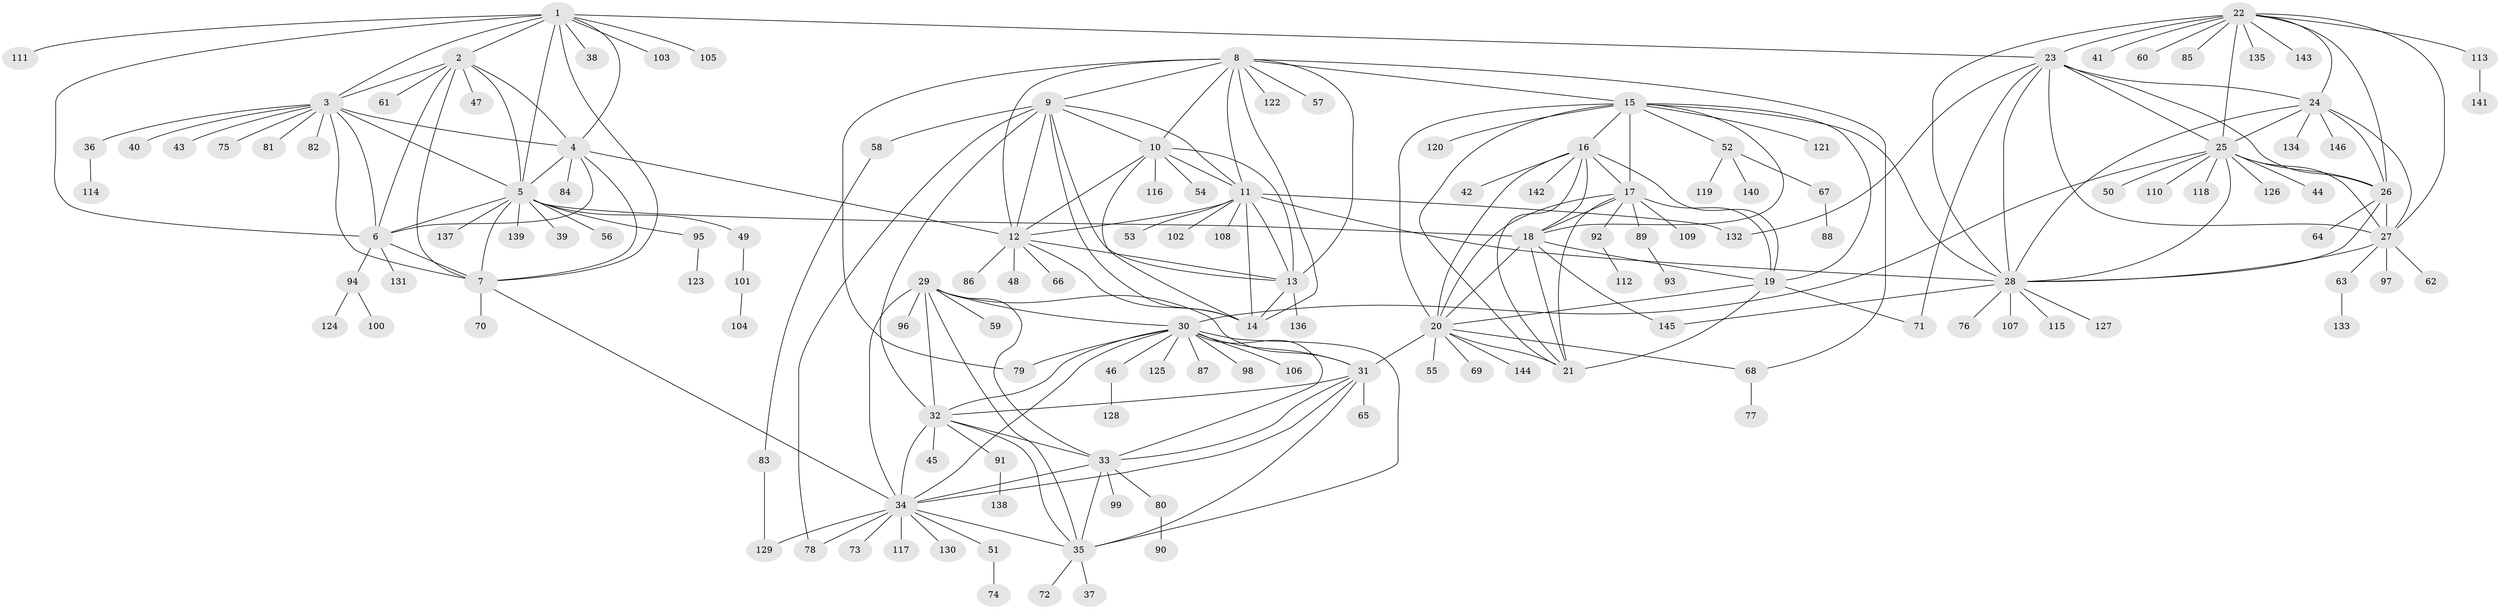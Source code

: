 // coarse degree distribution, {10: 0.038834951456310676, 5: 0.009708737864077669, 7: 0.07766990291262135, 6: 0.038834951456310676, 8: 0.05825242718446602, 9: 0.009708737864077669, 1: 0.6116504854368932, 11: 0.038834951456310676, 2: 0.0970873786407767, 3: 0.009708737864077669, 12: 0.009708737864077669}
// Generated by graph-tools (version 1.1) at 2025/37/03/04/25 23:37:48]
// undirected, 146 vertices, 233 edges
graph export_dot {
  node [color=gray90,style=filled];
  1;
  2;
  3;
  4;
  5;
  6;
  7;
  8;
  9;
  10;
  11;
  12;
  13;
  14;
  15;
  16;
  17;
  18;
  19;
  20;
  21;
  22;
  23;
  24;
  25;
  26;
  27;
  28;
  29;
  30;
  31;
  32;
  33;
  34;
  35;
  36;
  37;
  38;
  39;
  40;
  41;
  42;
  43;
  44;
  45;
  46;
  47;
  48;
  49;
  50;
  51;
  52;
  53;
  54;
  55;
  56;
  57;
  58;
  59;
  60;
  61;
  62;
  63;
  64;
  65;
  66;
  67;
  68;
  69;
  70;
  71;
  72;
  73;
  74;
  75;
  76;
  77;
  78;
  79;
  80;
  81;
  82;
  83;
  84;
  85;
  86;
  87;
  88;
  89;
  90;
  91;
  92;
  93;
  94;
  95;
  96;
  97;
  98;
  99;
  100;
  101;
  102;
  103;
  104;
  105;
  106;
  107;
  108;
  109;
  110;
  111;
  112;
  113;
  114;
  115;
  116;
  117;
  118;
  119;
  120;
  121;
  122;
  123;
  124;
  125;
  126;
  127;
  128;
  129;
  130;
  131;
  132;
  133;
  134;
  135;
  136;
  137;
  138;
  139;
  140;
  141;
  142;
  143;
  144;
  145;
  146;
  1 -- 2;
  1 -- 3;
  1 -- 4;
  1 -- 5;
  1 -- 6;
  1 -- 7;
  1 -- 23;
  1 -- 38;
  1 -- 103;
  1 -- 105;
  1 -- 111;
  2 -- 3;
  2 -- 4;
  2 -- 5;
  2 -- 6;
  2 -- 7;
  2 -- 47;
  2 -- 61;
  3 -- 4;
  3 -- 5;
  3 -- 6;
  3 -- 7;
  3 -- 36;
  3 -- 40;
  3 -- 43;
  3 -- 75;
  3 -- 81;
  3 -- 82;
  4 -- 5;
  4 -- 6;
  4 -- 7;
  4 -- 12;
  4 -- 84;
  5 -- 6;
  5 -- 7;
  5 -- 18;
  5 -- 39;
  5 -- 49;
  5 -- 56;
  5 -- 95;
  5 -- 137;
  5 -- 139;
  6 -- 7;
  6 -- 94;
  6 -- 131;
  7 -- 34;
  7 -- 70;
  8 -- 9;
  8 -- 10;
  8 -- 11;
  8 -- 12;
  8 -- 13;
  8 -- 14;
  8 -- 15;
  8 -- 57;
  8 -- 68;
  8 -- 79;
  8 -- 122;
  9 -- 10;
  9 -- 11;
  9 -- 12;
  9 -- 13;
  9 -- 14;
  9 -- 32;
  9 -- 58;
  9 -- 78;
  10 -- 11;
  10 -- 12;
  10 -- 13;
  10 -- 14;
  10 -- 54;
  10 -- 116;
  11 -- 12;
  11 -- 13;
  11 -- 14;
  11 -- 28;
  11 -- 53;
  11 -- 102;
  11 -- 108;
  11 -- 132;
  12 -- 13;
  12 -- 14;
  12 -- 48;
  12 -- 66;
  12 -- 86;
  13 -- 14;
  13 -- 136;
  15 -- 16;
  15 -- 17;
  15 -- 18;
  15 -- 19;
  15 -- 20;
  15 -- 21;
  15 -- 28;
  15 -- 52;
  15 -- 120;
  15 -- 121;
  16 -- 17;
  16 -- 18;
  16 -- 19;
  16 -- 20;
  16 -- 21;
  16 -- 42;
  16 -- 142;
  17 -- 18;
  17 -- 19;
  17 -- 20;
  17 -- 21;
  17 -- 89;
  17 -- 92;
  17 -- 109;
  18 -- 19;
  18 -- 20;
  18 -- 21;
  18 -- 145;
  19 -- 20;
  19 -- 21;
  19 -- 71;
  20 -- 21;
  20 -- 31;
  20 -- 55;
  20 -- 68;
  20 -- 69;
  20 -- 144;
  22 -- 23;
  22 -- 24;
  22 -- 25;
  22 -- 26;
  22 -- 27;
  22 -- 28;
  22 -- 41;
  22 -- 60;
  22 -- 85;
  22 -- 113;
  22 -- 135;
  22 -- 143;
  23 -- 24;
  23 -- 25;
  23 -- 26;
  23 -- 27;
  23 -- 28;
  23 -- 71;
  23 -- 132;
  24 -- 25;
  24 -- 26;
  24 -- 27;
  24 -- 28;
  24 -- 134;
  24 -- 146;
  25 -- 26;
  25 -- 27;
  25 -- 28;
  25 -- 30;
  25 -- 44;
  25 -- 50;
  25 -- 110;
  25 -- 118;
  25 -- 126;
  26 -- 27;
  26 -- 28;
  26 -- 64;
  27 -- 28;
  27 -- 62;
  27 -- 63;
  27 -- 97;
  28 -- 76;
  28 -- 107;
  28 -- 115;
  28 -- 127;
  28 -- 145;
  29 -- 30;
  29 -- 31;
  29 -- 32;
  29 -- 33;
  29 -- 34;
  29 -- 35;
  29 -- 59;
  29 -- 96;
  30 -- 31;
  30 -- 32;
  30 -- 33;
  30 -- 34;
  30 -- 35;
  30 -- 46;
  30 -- 79;
  30 -- 87;
  30 -- 98;
  30 -- 106;
  30 -- 125;
  31 -- 32;
  31 -- 33;
  31 -- 34;
  31 -- 35;
  31 -- 65;
  32 -- 33;
  32 -- 34;
  32 -- 35;
  32 -- 45;
  32 -- 91;
  33 -- 34;
  33 -- 35;
  33 -- 80;
  33 -- 99;
  34 -- 35;
  34 -- 51;
  34 -- 73;
  34 -- 78;
  34 -- 117;
  34 -- 129;
  34 -- 130;
  35 -- 37;
  35 -- 72;
  36 -- 114;
  46 -- 128;
  49 -- 101;
  51 -- 74;
  52 -- 67;
  52 -- 119;
  52 -- 140;
  58 -- 83;
  63 -- 133;
  67 -- 88;
  68 -- 77;
  80 -- 90;
  83 -- 129;
  89 -- 93;
  91 -- 138;
  92 -- 112;
  94 -- 100;
  94 -- 124;
  95 -- 123;
  101 -- 104;
  113 -- 141;
}
